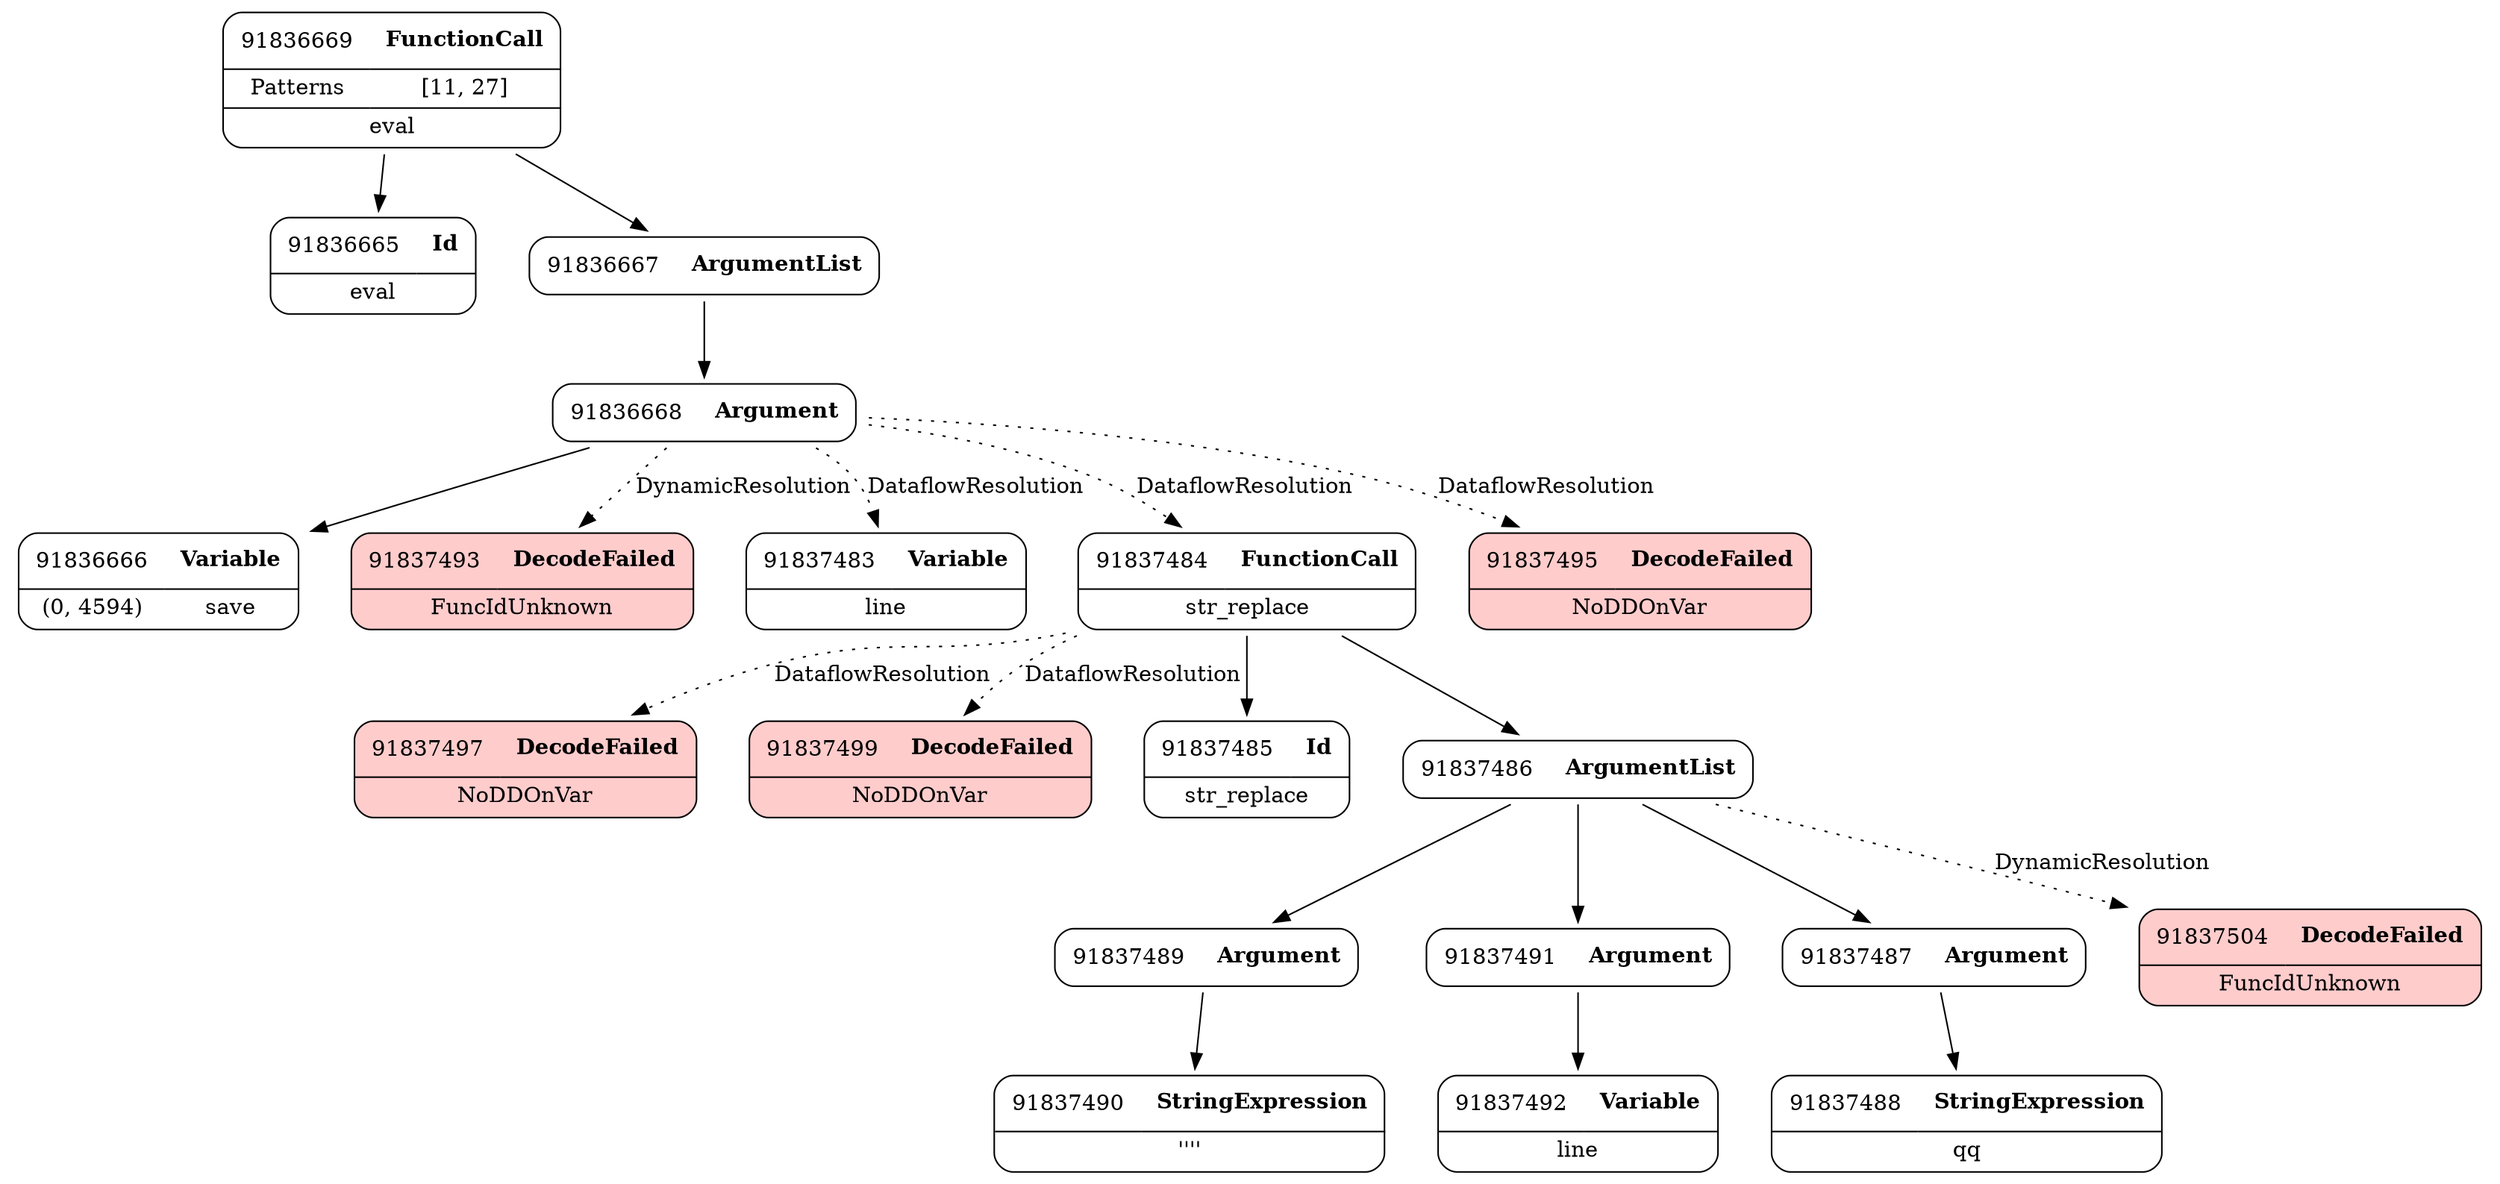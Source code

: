 digraph ast {
node [shape=none];
91836665 [label=<<TABLE border='1' cellspacing='0' cellpadding='10' style='rounded' ><TR><TD border='0'>91836665</TD><TD border='0'><B>Id</B></TD></TR><HR/><TR><TD border='0' cellpadding='5' colspan='2'>eval</TD></TR></TABLE>>];
91837497 [label=<<TABLE border='1' cellspacing='0' cellpadding='10' style='rounded' bgcolor='#FFCCCC' ><TR><TD border='0'>91837497</TD><TD border='0'><B>DecodeFailed</B></TD></TR><HR/><TR><TD border='0' cellpadding='5' colspan='2'>NoDDOnVar</TD></TR></TABLE>>];
91836667 [label=<<TABLE border='1' cellspacing='0' cellpadding='10' style='rounded' ><TR><TD border='0'>91836667</TD><TD border='0'><B>ArgumentList</B></TD></TR></TABLE>>];
91836667 -> 91836668 [weight=2];
91837499 [label=<<TABLE border='1' cellspacing='0' cellpadding='10' style='rounded' bgcolor='#FFCCCC' ><TR><TD border='0'>91837499</TD><TD border='0'><B>DecodeFailed</B></TD></TR><HR/><TR><TD border='0' cellpadding='5' colspan='2'>NoDDOnVar</TD></TR></TABLE>>];
91836666 [label=<<TABLE border='1' cellspacing='0' cellpadding='10' style='rounded' ><TR><TD border='0'>91836666</TD><TD border='0'><B>Variable</B></TD></TR><HR/><TR><TD border='0' cellpadding='5'>(0, 4594)</TD><TD border='0' cellpadding='5'>save</TD></TR></TABLE>>];
91836669 [label=<<TABLE border='1' cellspacing='0' cellpadding='10' style='rounded' ><TR><TD border='0'>91836669</TD><TD border='0'><B>FunctionCall</B></TD></TR><HR/><TR><TD border='0' cellpadding='5'>Patterns</TD><TD border='0' cellpadding='5'>[11, 27]</TD></TR><HR/><TR><TD border='0' cellpadding='5' colspan='2'>eval</TD></TR></TABLE>>];
91836669 -> 91836665 [weight=2];
91836669 -> 91836667 [weight=2];
91836668 [label=<<TABLE border='1' cellspacing='0' cellpadding='10' style='rounded' ><TR><TD border='0'>91836668</TD><TD border='0'><B>Argument</B></TD></TR></TABLE>>];
91836668 -> 91836666 [weight=2];
91836668 -> 91837493 [style=dotted,label=DynamicResolution];
91836668 -> 91837483 [style=dotted,label=DataflowResolution];
91836668 -> 91837484 [style=dotted,label=DataflowResolution];
91836668 -> 91837495 [style=dotted,label=DataflowResolution];
91837489 [label=<<TABLE border='1' cellspacing='0' cellpadding='10' style='rounded' ><TR><TD border='0'>91837489</TD><TD border='0'><B>Argument</B></TD></TR></TABLE>>];
91837489 -> 91837490 [weight=2];
91837488 [label=<<TABLE border='1' cellspacing='0' cellpadding='10' style='rounded' ><TR><TD border='0'>91837488</TD><TD border='0'><B>StringExpression</B></TD></TR><HR/><TR><TD border='0' cellpadding='5' colspan='2'>qq</TD></TR></TABLE>>];
91837491 [label=<<TABLE border='1' cellspacing='0' cellpadding='10' style='rounded' ><TR><TD border='0'>91837491</TD><TD border='0'><B>Argument</B></TD></TR></TABLE>>];
91837491 -> 91837492 [weight=2];
91837490 [label=<<TABLE border='1' cellspacing='0' cellpadding='10' style='rounded' ><TR><TD border='0'>91837490</TD><TD border='0'><B>StringExpression</B></TD></TR><HR/><TR><TD border='0' cellpadding='5' colspan='2'>''''</TD></TR></TABLE>>];
91837493 [label=<<TABLE border='1' cellspacing='0' cellpadding='10' style='rounded' bgcolor='#FFCCCC' ><TR><TD border='0'>91837493</TD><TD border='0'><B>DecodeFailed</B></TD></TR><HR/><TR><TD border='0' cellpadding='5' colspan='2'>FuncIdUnknown</TD></TR></TABLE>>];
91837492 [label=<<TABLE border='1' cellspacing='0' cellpadding='10' style='rounded' ><TR><TD border='0'>91837492</TD><TD border='0'><B>Variable</B></TD></TR><HR/><TR><TD border='0' cellpadding='5' colspan='2'>line</TD></TR></TABLE>>];
91837495 [label=<<TABLE border='1' cellspacing='0' cellpadding='10' style='rounded' bgcolor='#FFCCCC' ><TR><TD border='0'>91837495</TD><TD border='0'><B>DecodeFailed</B></TD></TR><HR/><TR><TD border='0' cellpadding='5' colspan='2'>NoDDOnVar</TD></TR></TABLE>>];
91837483 [label=<<TABLE border='1' cellspacing='0' cellpadding='10' style='rounded' ><TR><TD border='0'>91837483</TD><TD border='0'><B>Variable</B></TD></TR><HR/><TR><TD border='0' cellpadding='5' colspan='2'>line</TD></TR></TABLE>>];
91837485 [label=<<TABLE border='1' cellspacing='0' cellpadding='10' style='rounded' ><TR><TD border='0'>91837485</TD><TD border='0'><B>Id</B></TD></TR><HR/><TR><TD border='0' cellpadding='5' colspan='2'>str_replace</TD></TR></TABLE>>];
91837484 [label=<<TABLE border='1' cellspacing='0' cellpadding='10' style='rounded' ><TR><TD border='0'>91837484</TD><TD border='0'><B>FunctionCall</B></TD></TR><HR/><TR><TD border='0' cellpadding='5' colspan='2'>str_replace</TD></TR></TABLE>>];
91837484 -> 91837485 [weight=2];
91837484 -> 91837486 [weight=2];
91837484 -> 91837497 [style=dotted,label=DataflowResolution];
91837484 -> 91837499 [style=dotted,label=DataflowResolution];
91837487 [label=<<TABLE border='1' cellspacing='0' cellpadding='10' style='rounded' ><TR><TD border='0'>91837487</TD><TD border='0'><B>Argument</B></TD></TR></TABLE>>];
91837487 -> 91837488 [weight=2];
91837486 [label=<<TABLE border='1' cellspacing='0' cellpadding='10' style='rounded' ><TR><TD border='0'>91837486</TD><TD border='0'><B>ArgumentList</B></TD></TR></TABLE>>];
91837486 -> 91837487 [weight=2];
91837486 -> 91837489 [weight=2];
91837486 -> 91837491 [weight=2];
91837486 -> 91837504 [style=dotted,label=DynamicResolution];
91837504 [label=<<TABLE border='1' cellspacing='0' cellpadding='10' style='rounded' bgcolor='#FFCCCC' ><TR><TD border='0'>91837504</TD><TD border='0'><B>DecodeFailed</B></TD></TR><HR/><TR><TD border='0' cellpadding='5' colspan='2'>FuncIdUnknown</TD></TR></TABLE>>];
}
